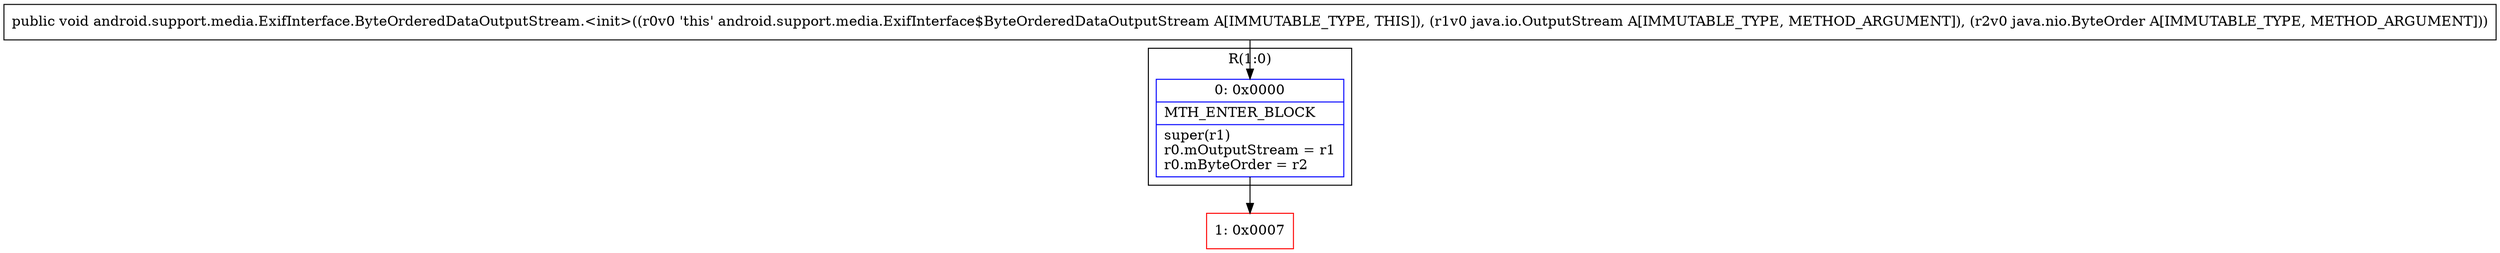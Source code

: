 digraph "CFG forandroid.support.media.ExifInterface.ByteOrderedDataOutputStream.\<init\>(Ljava\/io\/OutputStream;Ljava\/nio\/ByteOrder;)V" {
subgraph cluster_Region_862601292 {
label = "R(1:0)";
node [shape=record,color=blue];
Node_0 [shape=record,label="{0\:\ 0x0000|MTH_ENTER_BLOCK\l|super(r1)\lr0.mOutputStream = r1\lr0.mByteOrder = r2\l}"];
}
Node_1 [shape=record,color=red,label="{1\:\ 0x0007}"];
MethodNode[shape=record,label="{public void android.support.media.ExifInterface.ByteOrderedDataOutputStream.\<init\>((r0v0 'this' android.support.media.ExifInterface$ByteOrderedDataOutputStream A[IMMUTABLE_TYPE, THIS]), (r1v0 java.io.OutputStream A[IMMUTABLE_TYPE, METHOD_ARGUMENT]), (r2v0 java.nio.ByteOrder A[IMMUTABLE_TYPE, METHOD_ARGUMENT])) }"];
MethodNode -> Node_0;
Node_0 -> Node_1;
}

